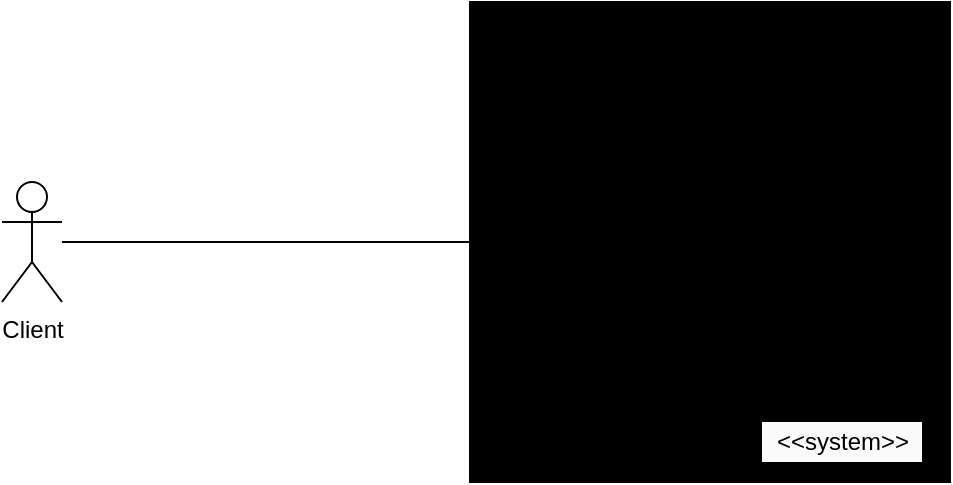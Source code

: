 <mxfile version="13.6.2" type="device"><diagram id="TjvwODiZ0fM3lLxDu5hO" name="Page-1"><mxGraphModel dx="1342" dy="821" grid="1" gridSize="10" guides="1" tooltips="1" connect="1" arrows="1" fold="1" page="1" pageScale="1" pageWidth="827" pageHeight="1169" math="0" shadow="0"><root><mxCell id="0"/><mxCell id="1" parent="0"/><mxCell id="niwTxmgn97qqN5MT9xfk-1" value="" style="whiteSpace=wrap;html=1;aspect=fixed;fillColor=#000000;" vertex="1" parent="1"><mxGeometry x="374" y="290" width="240" height="240" as="geometry"/></mxCell><mxCell id="niwTxmgn97qqN5MT9xfk-2" value="Client" style="shape=umlActor;verticalLabelPosition=bottom;verticalAlign=top;html=1;outlineConnect=0;fillColor=#FFFFFF;" vertex="1" parent="1"><mxGeometry x="140" y="380" width="30" height="60" as="geometry"/></mxCell><mxCell id="niwTxmgn97qqN5MT9xfk-3" value="" style="endArrow=none;html=1;" edge="1" parent="1" source="niwTxmgn97qqN5MT9xfk-2" target="niwTxmgn97qqN5MT9xfk-1"><mxGeometry width="50" height="50" relative="1" as="geometry"><mxPoint x="230" y="440" as="sourcePoint"/><mxPoint x="280" y="390" as="targetPoint"/></mxGeometry></mxCell><mxCell id="niwTxmgn97qqN5MT9xfk-4" value="&amp;lt;&amp;lt;system&amp;gt;&amp;gt;" style="text;html=1;align=center;verticalAlign=middle;resizable=0;points=[];autosize=1;fillColor=#FAFAFA;" vertex="1" parent="1"><mxGeometry x="520" y="500" width="80" height="20" as="geometry"/></mxCell></root></mxGraphModel></diagram></mxfile>